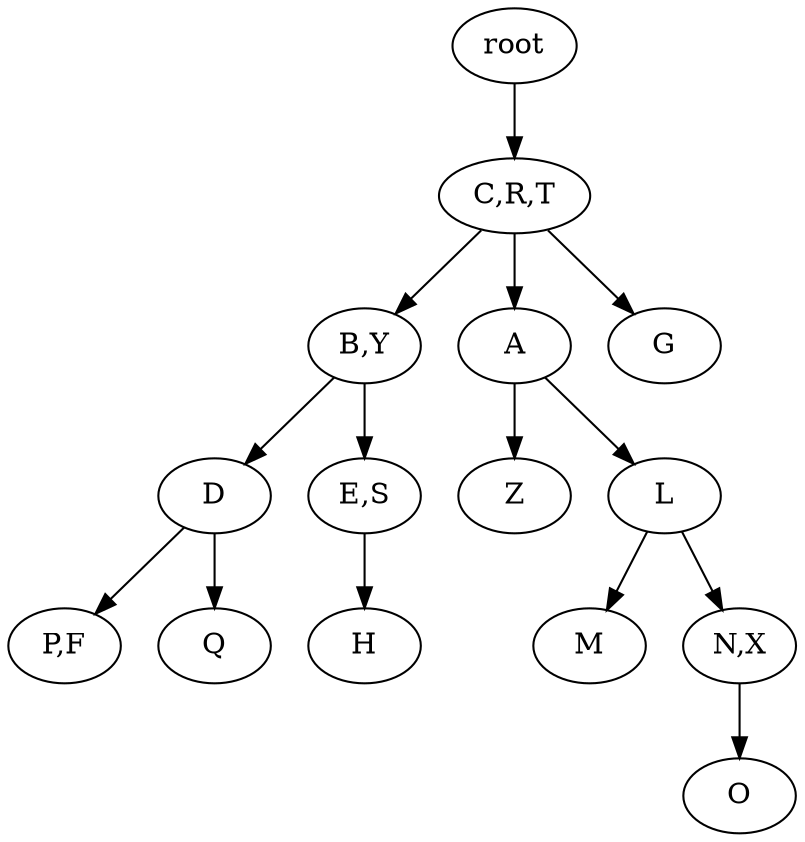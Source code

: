 strict digraph G {
	graph [name=G];
	0	 [label=root];
	1	 [label="C,R,T"];
	0 -> 1;
	2	 [label="B,Y"];
	1 -> 2;
	3	 [label=A];
	1 -> 3;
	7	 [label=G];
	1 -> 7;
	4	 [label=D];
	2 -> 4;
	5	 [label="E,S"];
	2 -> 5;
	6	 [label=Z];
	3 -> 6;
	10	 [label=L];
	3 -> 10;
	14	 [label="P,F"];
	4 -> 14;
	15	 [label=Q];
	4 -> 15;
	8	 [label=H];
	5 -> 8;
	11	 [label=M];
	10 -> 11;
	12	 [label="N,X"];
	10 -> 12;
	13	 [label=O];
	12 -> 13;
}
